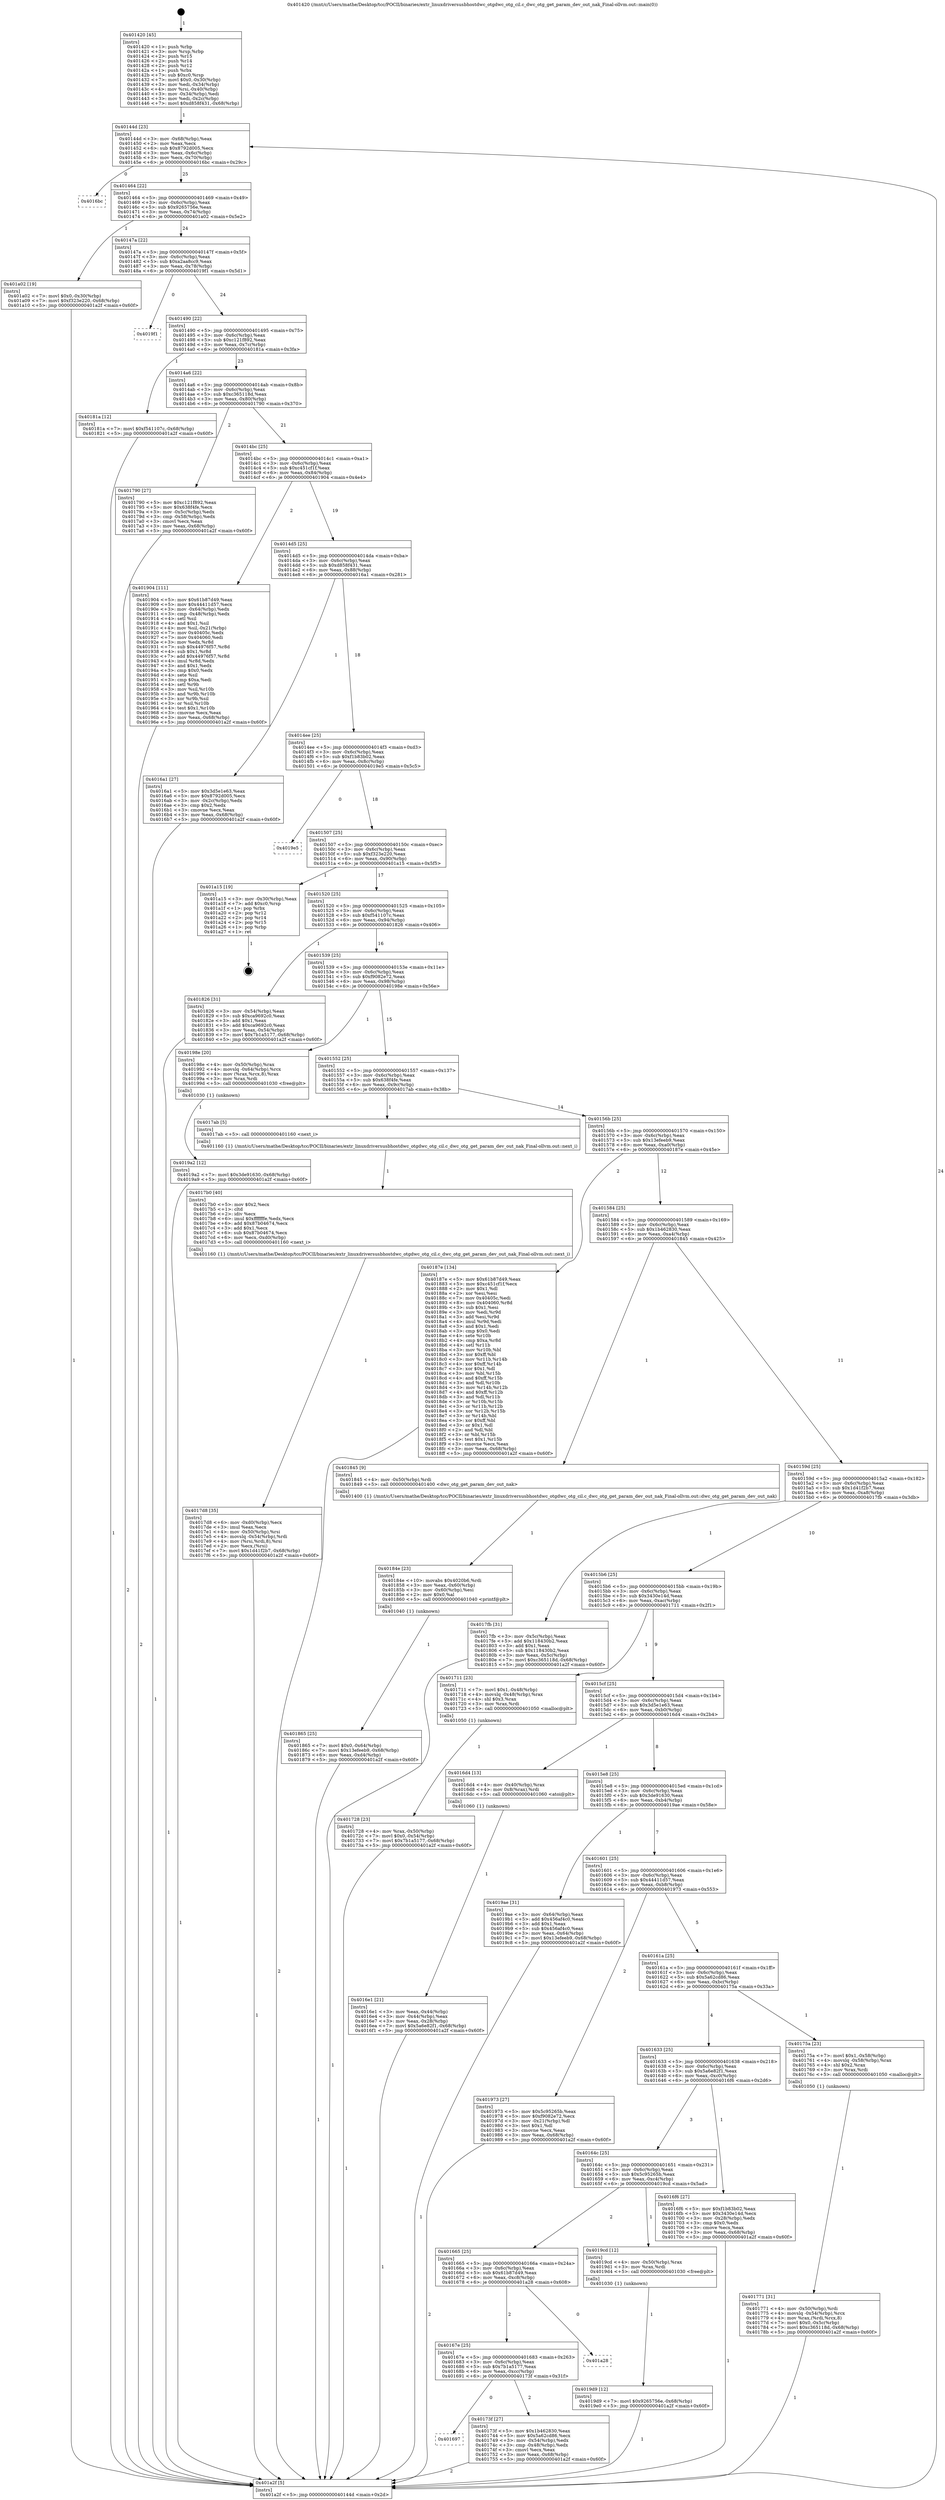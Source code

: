 digraph "0x401420" {
  label = "0x401420 (/mnt/c/Users/mathe/Desktop/tcc/POCII/binaries/extr_linuxdriversusbhostdwc_otgdwc_otg_cil.c_dwc_otg_get_param_dev_out_nak_Final-ollvm.out::main(0))"
  labelloc = "t"
  node[shape=record]

  Entry [label="",width=0.3,height=0.3,shape=circle,fillcolor=black,style=filled]
  "0x40144d" [label="{
     0x40144d [23]\l
     | [instrs]\l
     &nbsp;&nbsp;0x40144d \<+3\>: mov -0x68(%rbp),%eax\l
     &nbsp;&nbsp;0x401450 \<+2\>: mov %eax,%ecx\l
     &nbsp;&nbsp;0x401452 \<+6\>: sub $0x8792d005,%ecx\l
     &nbsp;&nbsp;0x401458 \<+3\>: mov %eax,-0x6c(%rbp)\l
     &nbsp;&nbsp;0x40145b \<+3\>: mov %ecx,-0x70(%rbp)\l
     &nbsp;&nbsp;0x40145e \<+6\>: je 00000000004016bc \<main+0x29c\>\l
  }"]
  "0x4016bc" [label="{
     0x4016bc\l
  }", style=dashed]
  "0x401464" [label="{
     0x401464 [22]\l
     | [instrs]\l
     &nbsp;&nbsp;0x401464 \<+5\>: jmp 0000000000401469 \<main+0x49\>\l
     &nbsp;&nbsp;0x401469 \<+3\>: mov -0x6c(%rbp),%eax\l
     &nbsp;&nbsp;0x40146c \<+5\>: sub $0x9265756e,%eax\l
     &nbsp;&nbsp;0x401471 \<+3\>: mov %eax,-0x74(%rbp)\l
     &nbsp;&nbsp;0x401474 \<+6\>: je 0000000000401a02 \<main+0x5e2\>\l
  }"]
  Exit [label="",width=0.3,height=0.3,shape=circle,fillcolor=black,style=filled,peripheries=2]
  "0x401a02" [label="{
     0x401a02 [19]\l
     | [instrs]\l
     &nbsp;&nbsp;0x401a02 \<+7\>: movl $0x0,-0x30(%rbp)\l
     &nbsp;&nbsp;0x401a09 \<+7\>: movl $0xf323e220,-0x68(%rbp)\l
     &nbsp;&nbsp;0x401a10 \<+5\>: jmp 0000000000401a2f \<main+0x60f\>\l
  }"]
  "0x40147a" [label="{
     0x40147a [22]\l
     | [instrs]\l
     &nbsp;&nbsp;0x40147a \<+5\>: jmp 000000000040147f \<main+0x5f\>\l
     &nbsp;&nbsp;0x40147f \<+3\>: mov -0x6c(%rbp),%eax\l
     &nbsp;&nbsp;0x401482 \<+5\>: sub $0xa2aa8cc9,%eax\l
     &nbsp;&nbsp;0x401487 \<+3\>: mov %eax,-0x78(%rbp)\l
     &nbsp;&nbsp;0x40148a \<+6\>: je 00000000004019f1 \<main+0x5d1\>\l
  }"]
  "0x4019d9" [label="{
     0x4019d9 [12]\l
     | [instrs]\l
     &nbsp;&nbsp;0x4019d9 \<+7\>: movl $0x9265756e,-0x68(%rbp)\l
     &nbsp;&nbsp;0x4019e0 \<+5\>: jmp 0000000000401a2f \<main+0x60f\>\l
  }"]
  "0x4019f1" [label="{
     0x4019f1\l
  }", style=dashed]
  "0x401490" [label="{
     0x401490 [22]\l
     | [instrs]\l
     &nbsp;&nbsp;0x401490 \<+5\>: jmp 0000000000401495 \<main+0x75\>\l
     &nbsp;&nbsp;0x401495 \<+3\>: mov -0x6c(%rbp),%eax\l
     &nbsp;&nbsp;0x401498 \<+5\>: sub $0xc121f892,%eax\l
     &nbsp;&nbsp;0x40149d \<+3\>: mov %eax,-0x7c(%rbp)\l
     &nbsp;&nbsp;0x4014a0 \<+6\>: je 000000000040181a \<main+0x3fa\>\l
  }"]
  "0x4019a2" [label="{
     0x4019a2 [12]\l
     | [instrs]\l
     &nbsp;&nbsp;0x4019a2 \<+7\>: movl $0x3de91630,-0x68(%rbp)\l
     &nbsp;&nbsp;0x4019a9 \<+5\>: jmp 0000000000401a2f \<main+0x60f\>\l
  }"]
  "0x40181a" [label="{
     0x40181a [12]\l
     | [instrs]\l
     &nbsp;&nbsp;0x40181a \<+7\>: movl $0xf541107c,-0x68(%rbp)\l
     &nbsp;&nbsp;0x401821 \<+5\>: jmp 0000000000401a2f \<main+0x60f\>\l
  }"]
  "0x4014a6" [label="{
     0x4014a6 [22]\l
     | [instrs]\l
     &nbsp;&nbsp;0x4014a6 \<+5\>: jmp 00000000004014ab \<main+0x8b\>\l
     &nbsp;&nbsp;0x4014ab \<+3\>: mov -0x6c(%rbp),%eax\l
     &nbsp;&nbsp;0x4014ae \<+5\>: sub $0xc365118d,%eax\l
     &nbsp;&nbsp;0x4014b3 \<+3\>: mov %eax,-0x80(%rbp)\l
     &nbsp;&nbsp;0x4014b6 \<+6\>: je 0000000000401790 \<main+0x370\>\l
  }"]
  "0x401865" [label="{
     0x401865 [25]\l
     | [instrs]\l
     &nbsp;&nbsp;0x401865 \<+7\>: movl $0x0,-0x64(%rbp)\l
     &nbsp;&nbsp;0x40186c \<+7\>: movl $0x13efeeb9,-0x68(%rbp)\l
     &nbsp;&nbsp;0x401873 \<+6\>: mov %eax,-0xd4(%rbp)\l
     &nbsp;&nbsp;0x401879 \<+5\>: jmp 0000000000401a2f \<main+0x60f\>\l
  }"]
  "0x401790" [label="{
     0x401790 [27]\l
     | [instrs]\l
     &nbsp;&nbsp;0x401790 \<+5\>: mov $0xc121f892,%eax\l
     &nbsp;&nbsp;0x401795 \<+5\>: mov $0x638f4fe,%ecx\l
     &nbsp;&nbsp;0x40179a \<+3\>: mov -0x5c(%rbp),%edx\l
     &nbsp;&nbsp;0x40179d \<+3\>: cmp -0x58(%rbp),%edx\l
     &nbsp;&nbsp;0x4017a0 \<+3\>: cmovl %ecx,%eax\l
     &nbsp;&nbsp;0x4017a3 \<+3\>: mov %eax,-0x68(%rbp)\l
     &nbsp;&nbsp;0x4017a6 \<+5\>: jmp 0000000000401a2f \<main+0x60f\>\l
  }"]
  "0x4014bc" [label="{
     0x4014bc [25]\l
     | [instrs]\l
     &nbsp;&nbsp;0x4014bc \<+5\>: jmp 00000000004014c1 \<main+0xa1\>\l
     &nbsp;&nbsp;0x4014c1 \<+3\>: mov -0x6c(%rbp),%eax\l
     &nbsp;&nbsp;0x4014c4 \<+5\>: sub $0xc451cf1f,%eax\l
     &nbsp;&nbsp;0x4014c9 \<+6\>: mov %eax,-0x84(%rbp)\l
     &nbsp;&nbsp;0x4014cf \<+6\>: je 0000000000401904 \<main+0x4e4\>\l
  }"]
  "0x40184e" [label="{
     0x40184e [23]\l
     | [instrs]\l
     &nbsp;&nbsp;0x40184e \<+10\>: movabs $0x4020b6,%rdi\l
     &nbsp;&nbsp;0x401858 \<+3\>: mov %eax,-0x60(%rbp)\l
     &nbsp;&nbsp;0x40185b \<+3\>: mov -0x60(%rbp),%esi\l
     &nbsp;&nbsp;0x40185e \<+2\>: mov $0x0,%al\l
     &nbsp;&nbsp;0x401860 \<+5\>: call 0000000000401040 \<printf@plt\>\l
     | [calls]\l
     &nbsp;&nbsp;0x401040 \{1\} (unknown)\l
  }"]
  "0x401904" [label="{
     0x401904 [111]\l
     | [instrs]\l
     &nbsp;&nbsp;0x401904 \<+5\>: mov $0x61b87d49,%eax\l
     &nbsp;&nbsp;0x401909 \<+5\>: mov $0x44411d57,%ecx\l
     &nbsp;&nbsp;0x40190e \<+3\>: mov -0x64(%rbp),%edx\l
     &nbsp;&nbsp;0x401911 \<+3\>: cmp -0x48(%rbp),%edx\l
     &nbsp;&nbsp;0x401914 \<+4\>: setl %sil\l
     &nbsp;&nbsp;0x401918 \<+4\>: and $0x1,%sil\l
     &nbsp;&nbsp;0x40191c \<+4\>: mov %sil,-0x21(%rbp)\l
     &nbsp;&nbsp;0x401920 \<+7\>: mov 0x40405c,%edx\l
     &nbsp;&nbsp;0x401927 \<+7\>: mov 0x404060,%edi\l
     &nbsp;&nbsp;0x40192e \<+3\>: mov %edx,%r8d\l
     &nbsp;&nbsp;0x401931 \<+7\>: sub $0x44976f57,%r8d\l
     &nbsp;&nbsp;0x401938 \<+4\>: sub $0x1,%r8d\l
     &nbsp;&nbsp;0x40193c \<+7\>: add $0x44976f57,%r8d\l
     &nbsp;&nbsp;0x401943 \<+4\>: imul %r8d,%edx\l
     &nbsp;&nbsp;0x401947 \<+3\>: and $0x1,%edx\l
     &nbsp;&nbsp;0x40194a \<+3\>: cmp $0x0,%edx\l
     &nbsp;&nbsp;0x40194d \<+4\>: sete %sil\l
     &nbsp;&nbsp;0x401951 \<+3\>: cmp $0xa,%edi\l
     &nbsp;&nbsp;0x401954 \<+4\>: setl %r9b\l
     &nbsp;&nbsp;0x401958 \<+3\>: mov %sil,%r10b\l
     &nbsp;&nbsp;0x40195b \<+3\>: and %r9b,%r10b\l
     &nbsp;&nbsp;0x40195e \<+3\>: xor %r9b,%sil\l
     &nbsp;&nbsp;0x401961 \<+3\>: or %sil,%r10b\l
     &nbsp;&nbsp;0x401964 \<+4\>: test $0x1,%r10b\l
     &nbsp;&nbsp;0x401968 \<+3\>: cmovne %ecx,%eax\l
     &nbsp;&nbsp;0x40196b \<+3\>: mov %eax,-0x68(%rbp)\l
     &nbsp;&nbsp;0x40196e \<+5\>: jmp 0000000000401a2f \<main+0x60f\>\l
  }"]
  "0x4014d5" [label="{
     0x4014d5 [25]\l
     | [instrs]\l
     &nbsp;&nbsp;0x4014d5 \<+5\>: jmp 00000000004014da \<main+0xba\>\l
     &nbsp;&nbsp;0x4014da \<+3\>: mov -0x6c(%rbp),%eax\l
     &nbsp;&nbsp;0x4014dd \<+5\>: sub $0xd858f431,%eax\l
     &nbsp;&nbsp;0x4014e2 \<+6\>: mov %eax,-0x88(%rbp)\l
     &nbsp;&nbsp;0x4014e8 \<+6\>: je 00000000004016a1 \<main+0x281\>\l
  }"]
  "0x4017d8" [label="{
     0x4017d8 [35]\l
     | [instrs]\l
     &nbsp;&nbsp;0x4017d8 \<+6\>: mov -0xd0(%rbp),%ecx\l
     &nbsp;&nbsp;0x4017de \<+3\>: imul %eax,%ecx\l
     &nbsp;&nbsp;0x4017e1 \<+4\>: mov -0x50(%rbp),%rsi\l
     &nbsp;&nbsp;0x4017e5 \<+4\>: movslq -0x54(%rbp),%rdi\l
     &nbsp;&nbsp;0x4017e9 \<+4\>: mov (%rsi,%rdi,8),%rsi\l
     &nbsp;&nbsp;0x4017ed \<+2\>: mov %ecx,(%rsi)\l
     &nbsp;&nbsp;0x4017ef \<+7\>: movl $0x1d41f2b7,-0x68(%rbp)\l
     &nbsp;&nbsp;0x4017f6 \<+5\>: jmp 0000000000401a2f \<main+0x60f\>\l
  }"]
  "0x4016a1" [label="{
     0x4016a1 [27]\l
     | [instrs]\l
     &nbsp;&nbsp;0x4016a1 \<+5\>: mov $0x3d5e1e63,%eax\l
     &nbsp;&nbsp;0x4016a6 \<+5\>: mov $0x8792d005,%ecx\l
     &nbsp;&nbsp;0x4016ab \<+3\>: mov -0x2c(%rbp),%edx\l
     &nbsp;&nbsp;0x4016ae \<+3\>: cmp $0x2,%edx\l
     &nbsp;&nbsp;0x4016b1 \<+3\>: cmovne %ecx,%eax\l
     &nbsp;&nbsp;0x4016b4 \<+3\>: mov %eax,-0x68(%rbp)\l
     &nbsp;&nbsp;0x4016b7 \<+5\>: jmp 0000000000401a2f \<main+0x60f\>\l
  }"]
  "0x4014ee" [label="{
     0x4014ee [25]\l
     | [instrs]\l
     &nbsp;&nbsp;0x4014ee \<+5\>: jmp 00000000004014f3 \<main+0xd3\>\l
     &nbsp;&nbsp;0x4014f3 \<+3\>: mov -0x6c(%rbp),%eax\l
     &nbsp;&nbsp;0x4014f6 \<+5\>: sub $0xf1b83b02,%eax\l
     &nbsp;&nbsp;0x4014fb \<+6\>: mov %eax,-0x8c(%rbp)\l
     &nbsp;&nbsp;0x401501 \<+6\>: je 00000000004019e5 \<main+0x5c5\>\l
  }"]
  "0x401a2f" [label="{
     0x401a2f [5]\l
     | [instrs]\l
     &nbsp;&nbsp;0x401a2f \<+5\>: jmp 000000000040144d \<main+0x2d\>\l
  }"]
  "0x401420" [label="{
     0x401420 [45]\l
     | [instrs]\l
     &nbsp;&nbsp;0x401420 \<+1\>: push %rbp\l
     &nbsp;&nbsp;0x401421 \<+3\>: mov %rsp,%rbp\l
     &nbsp;&nbsp;0x401424 \<+2\>: push %r15\l
     &nbsp;&nbsp;0x401426 \<+2\>: push %r14\l
     &nbsp;&nbsp;0x401428 \<+2\>: push %r12\l
     &nbsp;&nbsp;0x40142a \<+1\>: push %rbx\l
     &nbsp;&nbsp;0x40142b \<+7\>: sub $0xc0,%rsp\l
     &nbsp;&nbsp;0x401432 \<+7\>: movl $0x0,-0x30(%rbp)\l
     &nbsp;&nbsp;0x401439 \<+3\>: mov %edi,-0x34(%rbp)\l
     &nbsp;&nbsp;0x40143c \<+4\>: mov %rsi,-0x40(%rbp)\l
     &nbsp;&nbsp;0x401440 \<+3\>: mov -0x34(%rbp),%edi\l
     &nbsp;&nbsp;0x401443 \<+3\>: mov %edi,-0x2c(%rbp)\l
     &nbsp;&nbsp;0x401446 \<+7\>: movl $0xd858f431,-0x68(%rbp)\l
  }"]
  "0x4017b0" [label="{
     0x4017b0 [40]\l
     | [instrs]\l
     &nbsp;&nbsp;0x4017b0 \<+5\>: mov $0x2,%ecx\l
     &nbsp;&nbsp;0x4017b5 \<+1\>: cltd\l
     &nbsp;&nbsp;0x4017b6 \<+2\>: idiv %ecx\l
     &nbsp;&nbsp;0x4017b8 \<+6\>: imul $0xfffffffe,%edx,%ecx\l
     &nbsp;&nbsp;0x4017be \<+6\>: add $0x87b04674,%ecx\l
     &nbsp;&nbsp;0x4017c4 \<+3\>: add $0x1,%ecx\l
     &nbsp;&nbsp;0x4017c7 \<+6\>: sub $0x87b04674,%ecx\l
     &nbsp;&nbsp;0x4017cd \<+6\>: mov %ecx,-0xd0(%rbp)\l
     &nbsp;&nbsp;0x4017d3 \<+5\>: call 0000000000401160 \<next_i\>\l
     | [calls]\l
     &nbsp;&nbsp;0x401160 \{1\} (/mnt/c/Users/mathe/Desktop/tcc/POCII/binaries/extr_linuxdriversusbhostdwc_otgdwc_otg_cil.c_dwc_otg_get_param_dev_out_nak_Final-ollvm.out::next_i)\l
  }"]
  "0x4019e5" [label="{
     0x4019e5\l
  }", style=dashed]
  "0x401507" [label="{
     0x401507 [25]\l
     | [instrs]\l
     &nbsp;&nbsp;0x401507 \<+5\>: jmp 000000000040150c \<main+0xec\>\l
     &nbsp;&nbsp;0x40150c \<+3\>: mov -0x6c(%rbp),%eax\l
     &nbsp;&nbsp;0x40150f \<+5\>: sub $0xf323e220,%eax\l
     &nbsp;&nbsp;0x401514 \<+6\>: mov %eax,-0x90(%rbp)\l
     &nbsp;&nbsp;0x40151a \<+6\>: je 0000000000401a15 \<main+0x5f5\>\l
  }"]
  "0x401771" [label="{
     0x401771 [31]\l
     | [instrs]\l
     &nbsp;&nbsp;0x401771 \<+4\>: mov -0x50(%rbp),%rdi\l
     &nbsp;&nbsp;0x401775 \<+4\>: movslq -0x54(%rbp),%rcx\l
     &nbsp;&nbsp;0x401779 \<+4\>: mov %rax,(%rdi,%rcx,8)\l
     &nbsp;&nbsp;0x40177d \<+7\>: movl $0x0,-0x5c(%rbp)\l
     &nbsp;&nbsp;0x401784 \<+7\>: movl $0xc365118d,-0x68(%rbp)\l
     &nbsp;&nbsp;0x40178b \<+5\>: jmp 0000000000401a2f \<main+0x60f\>\l
  }"]
  "0x401a15" [label="{
     0x401a15 [19]\l
     | [instrs]\l
     &nbsp;&nbsp;0x401a15 \<+3\>: mov -0x30(%rbp),%eax\l
     &nbsp;&nbsp;0x401a18 \<+7\>: add $0xc0,%rsp\l
     &nbsp;&nbsp;0x401a1f \<+1\>: pop %rbx\l
     &nbsp;&nbsp;0x401a20 \<+2\>: pop %r12\l
     &nbsp;&nbsp;0x401a22 \<+2\>: pop %r14\l
     &nbsp;&nbsp;0x401a24 \<+2\>: pop %r15\l
     &nbsp;&nbsp;0x401a26 \<+1\>: pop %rbp\l
     &nbsp;&nbsp;0x401a27 \<+1\>: ret\l
  }"]
  "0x401520" [label="{
     0x401520 [25]\l
     | [instrs]\l
     &nbsp;&nbsp;0x401520 \<+5\>: jmp 0000000000401525 \<main+0x105\>\l
     &nbsp;&nbsp;0x401525 \<+3\>: mov -0x6c(%rbp),%eax\l
     &nbsp;&nbsp;0x401528 \<+5\>: sub $0xf541107c,%eax\l
     &nbsp;&nbsp;0x40152d \<+6\>: mov %eax,-0x94(%rbp)\l
     &nbsp;&nbsp;0x401533 \<+6\>: je 0000000000401826 \<main+0x406\>\l
  }"]
  "0x401697" [label="{
     0x401697\l
  }", style=dashed]
  "0x401826" [label="{
     0x401826 [31]\l
     | [instrs]\l
     &nbsp;&nbsp;0x401826 \<+3\>: mov -0x54(%rbp),%eax\l
     &nbsp;&nbsp;0x401829 \<+5\>: sub $0xca9692c0,%eax\l
     &nbsp;&nbsp;0x40182e \<+3\>: add $0x1,%eax\l
     &nbsp;&nbsp;0x401831 \<+5\>: add $0xca9692c0,%eax\l
     &nbsp;&nbsp;0x401836 \<+3\>: mov %eax,-0x54(%rbp)\l
     &nbsp;&nbsp;0x401839 \<+7\>: movl $0x7b1a5177,-0x68(%rbp)\l
     &nbsp;&nbsp;0x401840 \<+5\>: jmp 0000000000401a2f \<main+0x60f\>\l
  }"]
  "0x401539" [label="{
     0x401539 [25]\l
     | [instrs]\l
     &nbsp;&nbsp;0x401539 \<+5\>: jmp 000000000040153e \<main+0x11e\>\l
     &nbsp;&nbsp;0x40153e \<+3\>: mov -0x6c(%rbp),%eax\l
     &nbsp;&nbsp;0x401541 \<+5\>: sub $0xf9082e72,%eax\l
     &nbsp;&nbsp;0x401546 \<+6\>: mov %eax,-0x98(%rbp)\l
     &nbsp;&nbsp;0x40154c \<+6\>: je 000000000040198e \<main+0x56e\>\l
  }"]
  "0x40173f" [label="{
     0x40173f [27]\l
     | [instrs]\l
     &nbsp;&nbsp;0x40173f \<+5\>: mov $0x1b462830,%eax\l
     &nbsp;&nbsp;0x401744 \<+5\>: mov $0x5a62cd86,%ecx\l
     &nbsp;&nbsp;0x401749 \<+3\>: mov -0x54(%rbp),%edx\l
     &nbsp;&nbsp;0x40174c \<+3\>: cmp -0x48(%rbp),%edx\l
     &nbsp;&nbsp;0x40174f \<+3\>: cmovl %ecx,%eax\l
     &nbsp;&nbsp;0x401752 \<+3\>: mov %eax,-0x68(%rbp)\l
     &nbsp;&nbsp;0x401755 \<+5\>: jmp 0000000000401a2f \<main+0x60f\>\l
  }"]
  "0x40198e" [label="{
     0x40198e [20]\l
     | [instrs]\l
     &nbsp;&nbsp;0x40198e \<+4\>: mov -0x50(%rbp),%rax\l
     &nbsp;&nbsp;0x401992 \<+4\>: movslq -0x64(%rbp),%rcx\l
     &nbsp;&nbsp;0x401996 \<+4\>: mov (%rax,%rcx,8),%rax\l
     &nbsp;&nbsp;0x40199a \<+3\>: mov %rax,%rdi\l
     &nbsp;&nbsp;0x40199d \<+5\>: call 0000000000401030 \<free@plt\>\l
     | [calls]\l
     &nbsp;&nbsp;0x401030 \{1\} (unknown)\l
  }"]
  "0x401552" [label="{
     0x401552 [25]\l
     | [instrs]\l
     &nbsp;&nbsp;0x401552 \<+5\>: jmp 0000000000401557 \<main+0x137\>\l
     &nbsp;&nbsp;0x401557 \<+3\>: mov -0x6c(%rbp),%eax\l
     &nbsp;&nbsp;0x40155a \<+5\>: sub $0x638f4fe,%eax\l
     &nbsp;&nbsp;0x40155f \<+6\>: mov %eax,-0x9c(%rbp)\l
     &nbsp;&nbsp;0x401565 \<+6\>: je 00000000004017ab \<main+0x38b\>\l
  }"]
  "0x40167e" [label="{
     0x40167e [25]\l
     | [instrs]\l
     &nbsp;&nbsp;0x40167e \<+5\>: jmp 0000000000401683 \<main+0x263\>\l
     &nbsp;&nbsp;0x401683 \<+3\>: mov -0x6c(%rbp),%eax\l
     &nbsp;&nbsp;0x401686 \<+5\>: sub $0x7b1a5177,%eax\l
     &nbsp;&nbsp;0x40168b \<+6\>: mov %eax,-0xcc(%rbp)\l
     &nbsp;&nbsp;0x401691 \<+6\>: je 000000000040173f \<main+0x31f\>\l
  }"]
  "0x4017ab" [label="{
     0x4017ab [5]\l
     | [instrs]\l
     &nbsp;&nbsp;0x4017ab \<+5\>: call 0000000000401160 \<next_i\>\l
     | [calls]\l
     &nbsp;&nbsp;0x401160 \{1\} (/mnt/c/Users/mathe/Desktop/tcc/POCII/binaries/extr_linuxdriversusbhostdwc_otgdwc_otg_cil.c_dwc_otg_get_param_dev_out_nak_Final-ollvm.out::next_i)\l
  }"]
  "0x40156b" [label="{
     0x40156b [25]\l
     | [instrs]\l
     &nbsp;&nbsp;0x40156b \<+5\>: jmp 0000000000401570 \<main+0x150\>\l
     &nbsp;&nbsp;0x401570 \<+3\>: mov -0x6c(%rbp),%eax\l
     &nbsp;&nbsp;0x401573 \<+5\>: sub $0x13efeeb9,%eax\l
     &nbsp;&nbsp;0x401578 \<+6\>: mov %eax,-0xa0(%rbp)\l
     &nbsp;&nbsp;0x40157e \<+6\>: je 000000000040187e \<main+0x45e\>\l
  }"]
  "0x401a28" [label="{
     0x401a28\l
  }", style=dashed]
  "0x40187e" [label="{
     0x40187e [134]\l
     | [instrs]\l
     &nbsp;&nbsp;0x40187e \<+5\>: mov $0x61b87d49,%eax\l
     &nbsp;&nbsp;0x401883 \<+5\>: mov $0xc451cf1f,%ecx\l
     &nbsp;&nbsp;0x401888 \<+2\>: mov $0x1,%dl\l
     &nbsp;&nbsp;0x40188a \<+2\>: xor %esi,%esi\l
     &nbsp;&nbsp;0x40188c \<+7\>: mov 0x40405c,%edi\l
     &nbsp;&nbsp;0x401893 \<+8\>: mov 0x404060,%r8d\l
     &nbsp;&nbsp;0x40189b \<+3\>: sub $0x1,%esi\l
     &nbsp;&nbsp;0x40189e \<+3\>: mov %edi,%r9d\l
     &nbsp;&nbsp;0x4018a1 \<+3\>: add %esi,%r9d\l
     &nbsp;&nbsp;0x4018a4 \<+4\>: imul %r9d,%edi\l
     &nbsp;&nbsp;0x4018a8 \<+3\>: and $0x1,%edi\l
     &nbsp;&nbsp;0x4018ab \<+3\>: cmp $0x0,%edi\l
     &nbsp;&nbsp;0x4018ae \<+4\>: sete %r10b\l
     &nbsp;&nbsp;0x4018b2 \<+4\>: cmp $0xa,%r8d\l
     &nbsp;&nbsp;0x4018b6 \<+4\>: setl %r11b\l
     &nbsp;&nbsp;0x4018ba \<+3\>: mov %r10b,%bl\l
     &nbsp;&nbsp;0x4018bd \<+3\>: xor $0xff,%bl\l
     &nbsp;&nbsp;0x4018c0 \<+3\>: mov %r11b,%r14b\l
     &nbsp;&nbsp;0x4018c3 \<+4\>: xor $0xff,%r14b\l
     &nbsp;&nbsp;0x4018c7 \<+3\>: xor $0x1,%dl\l
     &nbsp;&nbsp;0x4018ca \<+3\>: mov %bl,%r15b\l
     &nbsp;&nbsp;0x4018cd \<+4\>: and $0xff,%r15b\l
     &nbsp;&nbsp;0x4018d1 \<+3\>: and %dl,%r10b\l
     &nbsp;&nbsp;0x4018d4 \<+3\>: mov %r14b,%r12b\l
     &nbsp;&nbsp;0x4018d7 \<+4\>: and $0xff,%r12b\l
     &nbsp;&nbsp;0x4018db \<+3\>: and %dl,%r11b\l
     &nbsp;&nbsp;0x4018de \<+3\>: or %r10b,%r15b\l
     &nbsp;&nbsp;0x4018e1 \<+3\>: or %r11b,%r12b\l
     &nbsp;&nbsp;0x4018e4 \<+3\>: xor %r12b,%r15b\l
     &nbsp;&nbsp;0x4018e7 \<+3\>: or %r14b,%bl\l
     &nbsp;&nbsp;0x4018ea \<+3\>: xor $0xff,%bl\l
     &nbsp;&nbsp;0x4018ed \<+3\>: or $0x1,%dl\l
     &nbsp;&nbsp;0x4018f0 \<+2\>: and %dl,%bl\l
     &nbsp;&nbsp;0x4018f2 \<+3\>: or %bl,%r15b\l
     &nbsp;&nbsp;0x4018f5 \<+4\>: test $0x1,%r15b\l
     &nbsp;&nbsp;0x4018f9 \<+3\>: cmovne %ecx,%eax\l
     &nbsp;&nbsp;0x4018fc \<+3\>: mov %eax,-0x68(%rbp)\l
     &nbsp;&nbsp;0x4018ff \<+5\>: jmp 0000000000401a2f \<main+0x60f\>\l
  }"]
  "0x401584" [label="{
     0x401584 [25]\l
     | [instrs]\l
     &nbsp;&nbsp;0x401584 \<+5\>: jmp 0000000000401589 \<main+0x169\>\l
     &nbsp;&nbsp;0x401589 \<+3\>: mov -0x6c(%rbp),%eax\l
     &nbsp;&nbsp;0x40158c \<+5\>: sub $0x1b462830,%eax\l
     &nbsp;&nbsp;0x401591 \<+6\>: mov %eax,-0xa4(%rbp)\l
     &nbsp;&nbsp;0x401597 \<+6\>: je 0000000000401845 \<main+0x425\>\l
  }"]
  "0x401665" [label="{
     0x401665 [25]\l
     | [instrs]\l
     &nbsp;&nbsp;0x401665 \<+5\>: jmp 000000000040166a \<main+0x24a\>\l
     &nbsp;&nbsp;0x40166a \<+3\>: mov -0x6c(%rbp),%eax\l
     &nbsp;&nbsp;0x40166d \<+5\>: sub $0x61b87d49,%eax\l
     &nbsp;&nbsp;0x401672 \<+6\>: mov %eax,-0xc8(%rbp)\l
     &nbsp;&nbsp;0x401678 \<+6\>: je 0000000000401a28 \<main+0x608\>\l
  }"]
  "0x401845" [label="{
     0x401845 [9]\l
     | [instrs]\l
     &nbsp;&nbsp;0x401845 \<+4\>: mov -0x50(%rbp),%rdi\l
     &nbsp;&nbsp;0x401849 \<+5\>: call 0000000000401400 \<dwc_otg_get_param_dev_out_nak\>\l
     | [calls]\l
     &nbsp;&nbsp;0x401400 \{1\} (/mnt/c/Users/mathe/Desktop/tcc/POCII/binaries/extr_linuxdriversusbhostdwc_otgdwc_otg_cil.c_dwc_otg_get_param_dev_out_nak_Final-ollvm.out::dwc_otg_get_param_dev_out_nak)\l
  }"]
  "0x40159d" [label="{
     0x40159d [25]\l
     | [instrs]\l
     &nbsp;&nbsp;0x40159d \<+5\>: jmp 00000000004015a2 \<main+0x182\>\l
     &nbsp;&nbsp;0x4015a2 \<+3\>: mov -0x6c(%rbp),%eax\l
     &nbsp;&nbsp;0x4015a5 \<+5\>: sub $0x1d41f2b7,%eax\l
     &nbsp;&nbsp;0x4015aa \<+6\>: mov %eax,-0xa8(%rbp)\l
     &nbsp;&nbsp;0x4015b0 \<+6\>: je 00000000004017fb \<main+0x3db\>\l
  }"]
  "0x4019cd" [label="{
     0x4019cd [12]\l
     | [instrs]\l
     &nbsp;&nbsp;0x4019cd \<+4\>: mov -0x50(%rbp),%rax\l
     &nbsp;&nbsp;0x4019d1 \<+3\>: mov %rax,%rdi\l
     &nbsp;&nbsp;0x4019d4 \<+5\>: call 0000000000401030 \<free@plt\>\l
     | [calls]\l
     &nbsp;&nbsp;0x401030 \{1\} (unknown)\l
  }"]
  "0x4017fb" [label="{
     0x4017fb [31]\l
     | [instrs]\l
     &nbsp;&nbsp;0x4017fb \<+3\>: mov -0x5c(%rbp),%eax\l
     &nbsp;&nbsp;0x4017fe \<+5\>: add $0x118430b2,%eax\l
     &nbsp;&nbsp;0x401803 \<+3\>: add $0x1,%eax\l
     &nbsp;&nbsp;0x401806 \<+5\>: sub $0x118430b2,%eax\l
     &nbsp;&nbsp;0x40180b \<+3\>: mov %eax,-0x5c(%rbp)\l
     &nbsp;&nbsp;0x40180e \<+7\>: movl $0xc365118d,-0x68(%rbp)\l
     &nbsp;&nbsp;0x401815 \<+5\>: jmp 0000000000401a2f \<main+0x60f\>\l
  }"]
  "0x4015b6" [label="{
     0x4015b6 [25]\l
     | [instrs]\l
     &nbsp;&nbsp;0x4015b6 \<+5\>: jmp 00000000004015bb \<main+0x19b\>\l
     &nbsp;&nbsp;0x4015bb \<+3\>: mov -0x6c(%rbp),%eax\l
     &nbsp;&nbsp;0x4015be \<+5\>: sub $0x3430e14d,%eax\l
     &nbsp;&nbsp;0x4015c3 \<+6\>: mov %eax,-0xac(%rbp)\l
     &nbsp;&nbsp;0x4015c9 \<+6\>: je 0000000000401711 \<main+0x2f1\>\l
  }"]
  "0x401728" [label="{
     0x401728 [23]\l
     | [instrs]\l
     &nbsp;&nbsp;0x401728 \<+4\>: mov %rax,-0x50(%rbp)\l
     &nbsp;&nbsp;0x40172c \<+7\>: movl $0x0,-0x54(%rbp)\l
     &nbsp;&nbsp;0x401733 \<+7\>: movl $0x7b1a5177,-0x68(%rbp)\l
     &nbsp;&nbsp;0x40173a \<+5\>: jmp 0000000000401a2f \<main+0x60f\>\l
  }"]
  "0x401711" [label="{
     0x401711 [23]\l
     | [instrs]\l
     &nbsp;&nbsp;0x401711 \<+7\>: movl $0x1,-0x48(%rbp)\l
     &nbsp;&nbsp;0x401718 \<+4\>: movslq -0x48(%rbp),%rax\l
     &nbsp;&nbsp;0x40171c \<+4\>: shl $0x3,%rax\l
     &nbsp;&nbsp;0x401720 \<+3\>: mov %rax,%rdi\l
     &nbsp;&nbsp;0x401723 \<+5\>: call 0000000000401050 \<malloc@plt\>\l
     | [calls]\l
     &nbsp;&nbsp;0x401050 \{1\} (unknown)\l
  }"]
  "0x4015cf" [label="{
     0x4015cf [25]\l
     | [instrs]\l
     &nbsp;&nbsp;0x4015cf \<+5\>: jmp 00000000004015d4 \<main+0x1b4\>\l
     &nbsp;&nbsp;0x4015d4 \<+3\>: mov -0x6c(%rbp),%eax\l
     &nbsp;&nbsp;0x4015d7 \<+5\>: sub $0x3d5e1e63,%eax\l
     &nbsp;&nbsp;0x4015dc \<+6\>: mov %eax,-0xb0(%rbp)\l
     &nbsp;&nbsp;0x4015e2 \<+6\>: je 00000000004016d4 \<main+0x2b4\>\l
  }"]
  "0x40164c" [label="{
     0x40164c [25]\l
     | [instrs]\l
     &nbsp;&nbsp;0x40164c \<+5\>: jmp 0000000000401651 \<main+0x231\>\l
     &nbsp;&nbsp;0x401651 \<+3\>: mov -0x6c(%rbp),%eax\l
     &nbsp;&nbsp;0x401654 \<+5\>: sub $0x5c95265b,%eax\l
     &nbsp;&nbsp;0x401659 \<+6\>: mov %eax,-0xc4(%rbp)\l
     &nbsp;&nbsp;0x40165f \<+6\>: je 00000000004019cd \<main+0x5ad\>\l
  }"]
  "0x4016d4" [label="{
     0x4016d4 [13]\l
     | [instrs]\l
     &nbsp;&nbsp;0x4016d4 \<+4\>: mov -0x40(%rbp),%rax\l
     &nbsp;&nbsp;0x4016d8 \<+4\>: mov 0x8(%rax),%rdi\l
     &nbsp;&nbsp;0x4016dc \<+5\>: call 0000000000401060 \<atoi@plt\>\l
     | [calls]\l
     &nbsp;&nbsp;0x401060 \{1\} (unknown)\l
  }"]
  "0x4015e8" [label="{
     0x4015e8 [25]\l
     | [instrs]\l
     &nbsp;&nbsp;0x4015e8 \<+5\>: jmp 00000000004015ed \<main+0x1cd\>\l
     &nbsp;&nbsp;0x4015ed \<+3\>: mov -0x6c(%rbp),%eax\l
     &nbsp;&nbsp;0x4015f0 \<+5\>: sub $0x3de91630,%eax\l
     &nbsp;&nbsp;0x4015f5 \<+6\>: mov %eax,-0xb4(%rbp)\l
     &nbsp;&nbsp;0x4015fb \<+6\>: je 00000000004019ae \<main+0x58e\>\l
  }"]
  "0x4016e1" [label="{
     0x4016e1 [21]\l
     | [instrs]\l
     &nbsp;&nbsp;0x4016e1 \<+3\>: mov %eax,-0x44(%rbp)\l
     &nbsp;&nbsp;0x4016e4 \<+3\>: mov -0x44(%rbp),%eax\l
     &nbsp;&nbsp;0x4016e7 \<+3\>: mov %eax,-0x28(%rbp)\l
     &nbsp;&nbsp;0x4016ea \<+7\>: movl $0x5a6e82f1,-0x68(%rbp)\l
     &nbsp;&nbsp;0x4016f1 \<+5\>: jmp 0000000000401a2f \<main+0x60f\>\l
  }"]
  "0x4016f6" [label="{
     0x4016f6 [27]\l
     | [instrs]\l
     &nbsp;&nbsp;0x4016f6 \<+5\>: mov $0xf1b83b02,%eax\l
     &nbsp;&nbsp;0x4016fb \<+5\>: mov $0x3430e14d,%ecx\l
     &nbsp;&nbsp;0x401700 \<+3\>: mov -0x28(%rbp),%edx\l
     &nbsp;&nbsp;0x401703 \<+3\>: cmp $0x0,%edx\l
     &nbsp;&nbsp;0x401706 \<+3\>: cmove %ecx,%eax\l
     &nbsp;&nbsp;0x401709 \<+3\>: mov %eax,-0x68(%rbp)\l
     &nbsp;&nbsp;0x40170c \<+5\>: jmp 0000000000401a2f \<main+0x60f\>\l
  }"]
  "0x4019ae" [label="{
     0x4019ae [31]\l
     | [instrs]\l
     &nbsp;&nbsp;0x4019ae \<+3\>: mov -0x64(%rbp),%eax\l
     &nbsp;&nbsp;0x4019b1 \<+5\>: add $0x456af4c0,%eax\l
     &nbsp;&nbsp;0x4019b6 \<+3\>: add $0x1,%eax\l
     &nbsp;&nbsp;0x4019b9 \<+5\>: sub $0x456af4c0,%eax\l
     &nbsp;&nbsp;0x4019be \<+3\>: mov %eax,-0x64(%rbp)\l
     &nbsp;&nbsp;0x4019c1 \<+7\>: movl $0x13efeeb9,-0x68(%rbp)\l
     &nbsp;&nbsp;0x4019c8 \<+5\>: jmp 0000000000401a2f \<main+0x60f\>\l
  }"]
  "0x401601" [label="{
     0x401601 [25]\l
     | [instrs]\l
     &nbsp;&nbsp;0x401601 \<+5\>: jmp 0000000000401606 \<main+0x1e6\>\l
     &nbsp;&nbsp;0x401606 \<+3\>: mov -0x6c(%rbp),%eax\l
     &nbsp;&nbsp;0x401609 \<+5\>: sub $0x44411d57,%eax\l
     &nbsp;&nbsp;0x40160e \<+6\>: mov %eax,-0xb8(%rbp)\l
     &nbsp;&nbsp;0x401614 \<+6\>: je 0000000000401973 \<main+0x553\>\l
  }"]
  "0x401633" [label="{
     0x401633 [25]\l
     | [instrs]\l
     &nbsp;&nbsp;0x401633 \<+5\>: jmp 0000000000401638 \<main+0x218\>\l
     &nbsp;&nbsp;0x401638 \<+3\>: mov -0x6c(%rbp),%eax\l
     &nbsp;&nbsp;0x40163b \<+5\>: sub $0x5a6e82f1,%eax\l
     &nbsp;&nbsp;0x401640 \<+6\>: mov %eax,-0xc0(%rbp)\l
     &nbsp;&nbsp;0x401646 \<+6\>: je 00000000004016f6 \<main+0x2d6\>\l
  }"]
  "0x401973" [label="{
     0x401973 [27]\l
     | [instrs]\l
     &nbsp;&nbsp;0x401973 \<+5\>: mov $0x5c95265b,%eax\l
     &nbsp;&nbsp;0x401978 \<+5\>: mov $0xf9082e72,%ecx\l
     &nbsp;&nbsp;0x40197d \<+3\>: mov -0x21(%rbp),%dl\l
     &nbsp;&nbsp;0x401980 \<+3\>: test $0x1,%dl\l
     &nbsp;&nbsp;0x401983 \<+3\>: cmovne %ecx,%eax\l
     &nbsp;&nbsp;0x401986 \<+3\>: mov %eax,-0x68(%rbp)\l
     &nbsp;&nbsp;0x401989 \<+5\>: jmp 0000000000401a2f \<main+0x60f\>\l
  }"]
  "0x40161a" [label="{
     0x40161a [25]\l
     | [instrs]\l
     &nbsp;&nbsp;0x40161a \<+5\>: jmp 000000000040161f \<main+0x1ff\>\l
     &nbsp;&nbsp;0x40161f \<+3\>: mov -0x6c(%rbp),%eax\l
     &nbsp;&nbsp;0x401622 \<+5\>: sub $0x5a62cd86,%eax\l
     &nbsp;&nbsp;0x401627 \<+6\>: mov %eax,-0xbc(%rbp)\l
     &nbsp;&nbsp;0x40162d \<+6\>: je 000000000040175a \<main+0x33a\>\l
  }"]
  "0x40175a" [label="{
     0x40175a [23]\l
     | [instrs]\l
     &nbsp;&nbsp;0x40175a \<+7\>: movl $0x1,-0x58(%rbp)\l
     &nbsp;&nbsp;0x401761 \<+4\>: movslq -0x58(%rbp),%rax\l
     &nbsp;&nbsp;0x401765 \<+4\>: shl $0x2,%rax\l
     &nbsp;&nbsp;0x401769 \<+3\>: mov %rax,%rdi\l
     &nbsp;&nbsp;0x40176c \<+5\>: call 0000000000401050 \<malloc@plt\>\l
     | [calls]\l
     &nbsp;&nbsp;0x401050 \{1\} (unknown)\l
  }"]
  Entry -> "0x401420" [label=" 1"]
  "0x40144d" -> "0x4016bc" [label=" 0"]
  "0x40144d" -> "0x401464" [label=" 25"]
  "0x401a15" -> Exit [label=" 1"]
  "0x401464" -> "0x401a02" [label=" 1"]
  "0x401464" -> "0x40147a" [label=" 24"]
  "0x401a02" -> "0x401a2f" [label=" 1"]
  "0x40147a" -> "0x4019f1" [label=" 0"]
  "0x40147a" -> "0x401490" [label=" 24"]
  "0x4019d9" -> "0x401a2f" [label=" 1"]
  "0x401490" -> "0x40181a" [label=" 1"]
  "0x401490" -> "0x4014a6" [label=" 23"]
  "0x4019cd" -> "0x4019d9" [label=" 1"]
  "0x4014a6" -> "0x401790" [label=" 2"]
  "0x4014a6" -> "0x4014bc" [label=" 21"]
  "0x4019ae" -> "0x401a2f" [label=" 1"]
  "0x4014bc" -> "0x401904" [label=" 2"]
  "0x4014bc" -> "0x4014d5" [label=" 19"]
  "0x4019a2" -> "0x401a2f" [label=" 1"]
  "0x4014d5" -> "0x4016a1" [label=" 1"]
  "0x4014d5" -> "0x4014ee" [label=" 18"]
  "0x4016a1" -> "0x401a2f" [label=" 1"]
  "0x401420" -> "0x40144d" [label=" 1"]
  "0x401a2f" -> "0x40144d" [label=" 24"]
  "0x40198e" -> "0x4019a2" [label=" 1"]
  "0x4014ee" -> "0x4019e5" [label=" 0"]
  "0x4014ee" -> "0x401507" [label=" 18"]
  "0x401973" -> "0x401a2f" [label=" 2"]
  "0x401507" -> "0x401a15" [label=" 1"]
  "0x401507" -> "0x401520" [label=" 17"]
  "0x401904" -> "0x401a2f" [label=" 2"]
  "0x401520" -> "0x401826" [label=" 1"]
  "0x401520" -> "0x401539" [label=" 16"]
  "0x40187e" -> "0x401a2f" [label=" 2"]
  "0x401539" -> "0x40198e" [label=" 1"]
  "0x401539" -> "0x401552" [label=" 15"]
  "0x401865" -> "0x401a2f" [label=" 1"]
  "0x401552" -> "0x4017ab" [label=" 1"]
  "0x401552" -> "0x40156b" [label=" 14"]
  "0x401845" -> "0x40184e" [label=" 1"]
  "0x40156b" -> "0x40187e" [label=" 2"]
  "0x40156b" -> "0x401584" [label=" 12"]
  "0x401826" -> "0x401a2f" [label=" 1"]
  "0x401584" -> "0x401845" [label=" 1"]
  "0x401584" -> "0x40159d" [label=" 11"]
  "0x4017fb" -> "0x401a2f" [label=" 1"]
  "0x40159d" -> "0x4017fb" [label=" 1"]
  "0x40159d" -> "0x4015b6" [label=" 10"]
  "0x4017d8" -> "0x401a2f" [label=" 1"]
  "0x4015b6" -> "0x401711" [label=" 1"]
  "0x4015b6" -> "0x4015cf" [label=" 9"]
  "0x4017ab" -> "0x4017b0" [label=" 1"]
  "0x4015cf" -> "0x4016d4" [label=" 1"]
  "0x4015cf" -> "0x4015e8" [label=" 8"]
  "0x4016d4" -> "0x4016e1" [label=" 1"]
  "0x4016e1" -> "0x401a2f" [label=" 1"]
  "0x401790" -> "0x401a2f" [label=" 2"]
  "0x4015e8" -> "0x4019ae" [label=" 1"]
  "0x4015e8" -> "0x401601" [label=" 7"]
  "0x401771" -> "0x401a2f" [label=" 1"]
  "0x401601" -> "0x401973" [label=" 2"]
  "0x401601" -> "0x40161a" [label=" 5"]
  "0x40173f" -> "0x401a2f" [label=" 2"]
  "0x40161a" -> "0x40175a" [label=" 1"]
  "0x40161a" -> "0x401633" [label=" 4"]
  "0x40175a" -> "0x401771" [label=" 1"]
  "0x401633" -> "0x4016f6" [label=" 1"]
  "0x401633" -> "0x40164c" [label=" 3"]
  "0x4016f6" -> "0x401a2f" [label=" 1"]
  "0x401711" -> "0x401728" [label=" 1"]
  "0x401728" -> "0x401a2f" [label=" 1"]
  "0x4017b0" -> "0x4017d8" [label=" 1"]
  "0x40164c" -> "0x4019cd" [label=" 1"]
  "0x40164c" -> "0x401665" [label=" 2"]
  "0x40181a" -> "0x401a2f" [label=" 1"]
  "0x401665" -> "0x401a28" [label=" 0"]
  "0x401665" -> "0x40167e" [label=" 2"]
  "0x40184e" -> "0x401865" [label=" 1"]
  "0x40167e" -> "0x40173f" [label=" 2"]
  "0x40167e" -> "0x401697" [label=" 0"]
}
